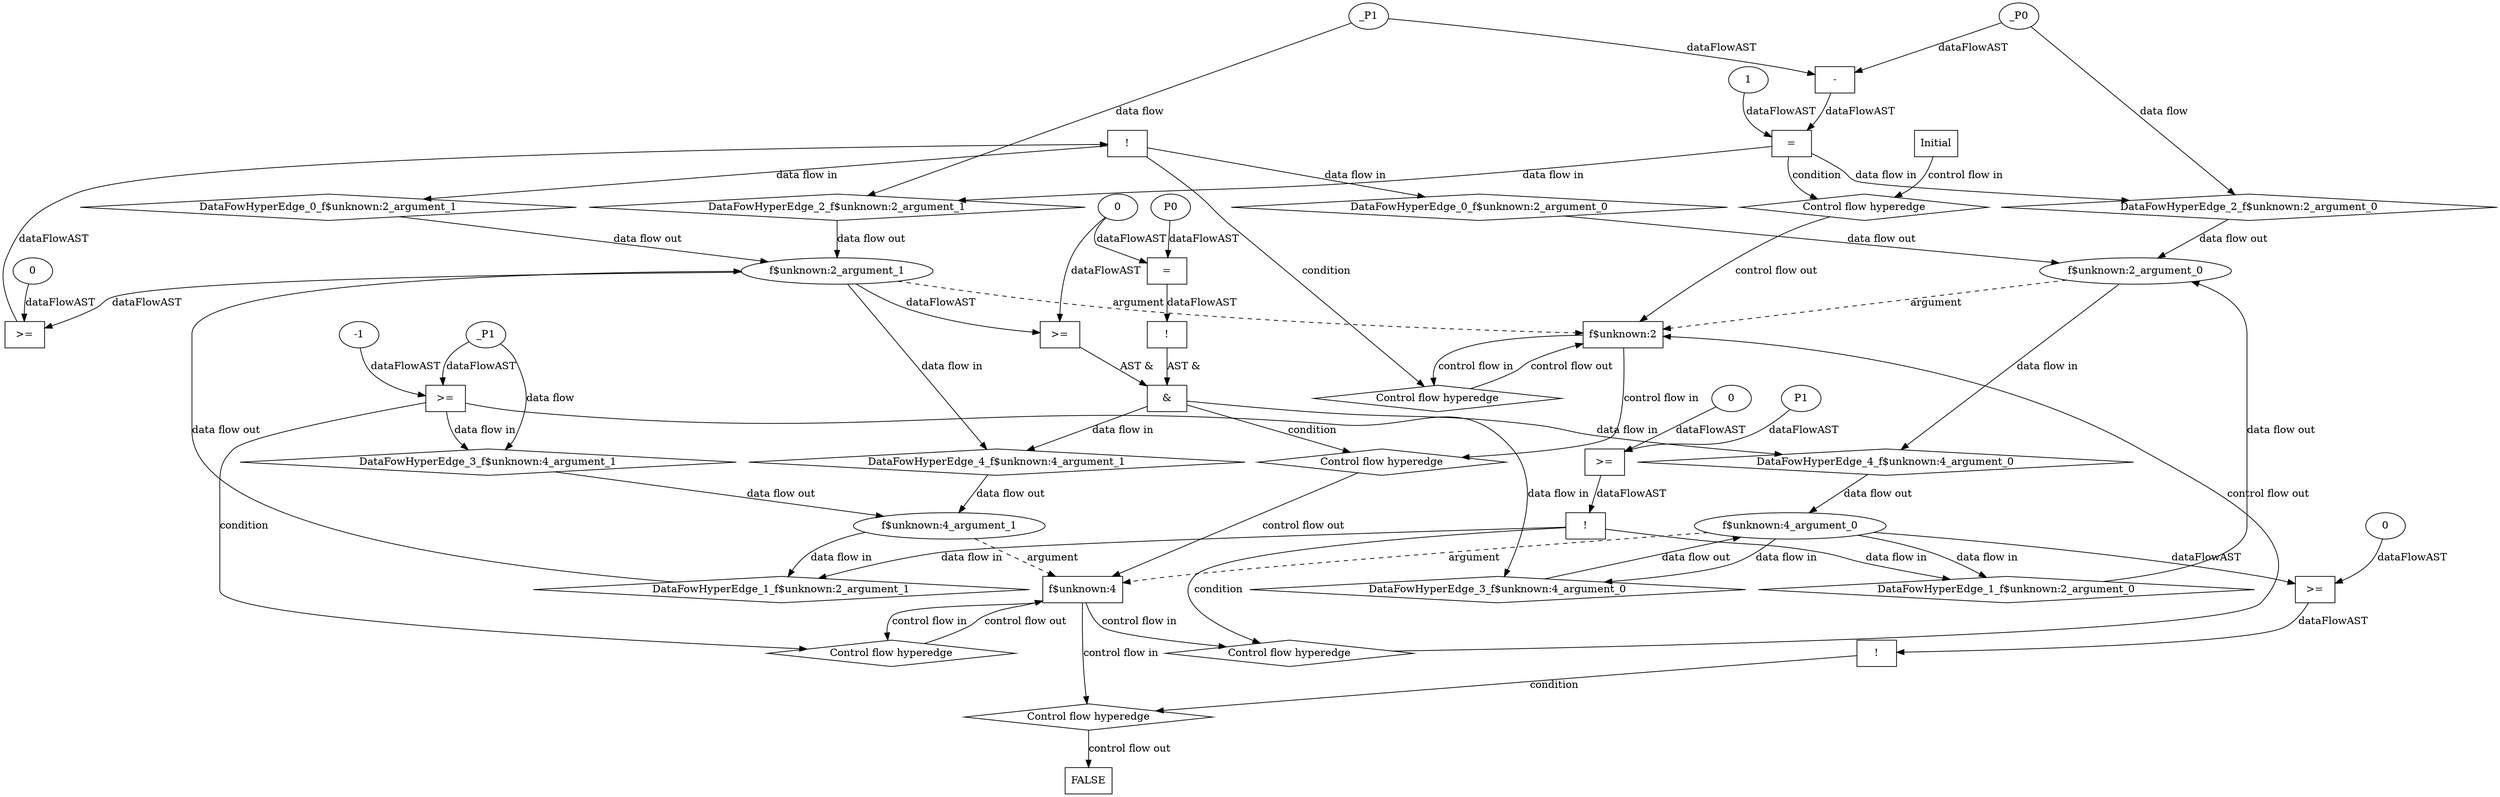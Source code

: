 digraph dag {
"f$unknown:2" [label="f$unknown:2" nodeName="f$unknown:2" class=cfn  shape="rect"];
"f$unknown:4" [label="f$unknown:4" nodeName="f$unknown:4" class=cfn  shape="rect"];
FALSE [label="FALSE" nodeName=FALSE class=cfn  shape="rect"];
Initial [label="Initial" nodeName=Initial class=cfn  shape="rect"];
ControlFowHyperEdge_0 [label="Control flow hyperedge" nodeName=ControlFowHyperEdge_0 class=controlFlowHyperEdge shape="diamond"];
"f$unknown:2" -> ControlFowHyperEdge_0 [label="control flow in"]
ControlFowHyperEdge_0 -> "f$unknown:2" [label="control flow out"]
ControlFowHyperEdge_1 [label="Control flow hyperedge" nodeName=ControlFowHyperEdge_1 class=controlFlowHyperEdge shape="diamond"];
"f$unknown:4" -> ControlFowHyperEdge_1 [label="control flow in"]
ControlFowHyperEdge_1 -> "f$unknown:2" [label="control flow out"]
ControlFowHyperEdge_2 [label="Control flow hyperedge" nodeName=ControlFowHyperEdge_2 class=controlFlowHyperEdge shape="diamond"];
"Initial" -> ControlFowHyperEdge_2 [label="control flow in"]
ControlFowHyperEdge_2 -> "f$unknown:2" [label="control flow out"]
ControlFowHyperEdge_3 [label="Control flow hyperedge" nodeName=ControlFowHyperEdge_3 class=controlFlowHyperEdge shape="diamond"];
"f$unknown:4" -> ControlFowHyperEdge_3 [label="control flow in"]
ControlFowHyperEdge_3 -> "f$unknown:4" [label="control flow out"]
ControlFowHyperEdge_4 [label="Control flow hyperedge" nodeName=ControlFowHyperEdge_4 class=controlFlowHyperEdge shape="diamond"];
"f$unknown:2" -> ControlFowHyperEdge_4 [label="control flow in"]
ControlFowHyperEdge_4 -> "f$unknown:4" [label="control flow out"]
ControlFowHyperEdge_5 [label="Control flow hyperedge" nodeName=ControlFowHyperEdge_5 class=controlFlowHyperEdge shape="diamond"];
"f$unknown:4" -> ControlFowHyperEdge_5 [label="control flow in"]
ControlFowHyperEdge_5 -> "FALSE" [label="control flow out"]
"f$unknown:2_argument_0" [label="f$unknown:2_argument_0" nodeName=argument0 class=argument  head="f$unknown:2" shape="oval"];
"f$unknown:2_argument_0" -> "f$unknown:2"[label="argument" style="dashed"]
"f$unknown:2_argument_1" [label="f$unknown:2_argument_1" nodeName=argument1 class=argument  head="f$unknown:2" shape="oval"];
"f$unknown:2_argument_1" -> "f$unknown:2"[label="argument" style="dashed"]
"f$unknown:4_argument_0" [label="f$unknown:4_argument_0" nodeName=argument0 class=argument  head="f$unknown:4" shape="oval"];
"f$unknown:4_argument_0" -> "f$unknown:4"[label="argument" style="dashed"]
"f$unknown:4_argument_1" [label="f$unknown:4_argument_1" nodeName=argument1 class=argument  head="f$unknown:4" shape="oval"];
"f$unknown:4_argument_1" -> "f$unknown:4"[label="argument" style="dashed"]

"xxxf$unknown:2___f$unknown:2_0xxxguard_0_node_0" [label="!" nodeName="xxxf$unknown:2___f$unknown:2_0xxxguard_0_node_0" class=Operator shape="rect"];
"xxxf$unknown:2___f$unknown:2_0xxxguard_0_node_1" [label=">=" nodeName="xxxf$unknown:2___f$unknown:2_0xxxguard_0_node_1" class=Operator  shape="rect"];
"xxxf$unknown:2___f$unknown:2_0xxxguard_0_node_3" [label="0" nodeName="xxxf$unknown:2___f$unknown:2_0xxxguard_0_node_3" class=Literal ];
"xxxf$unknown:2___f$unknown:2_0xxxguard_0_node_1" -> "xxxf$unknown:2___f$unknown:2_0xxxguard_0_node_0"[label="dataFlowAST"]
"f$unknown:2_argument_1" -> "xxxf$unknown:2___f$unknown:2_0xxxguard_0_node_1"[label="dataFlowAST"]
"xxxf$unknown:2___f$unknown:2_0xxxguard_0_node_3" -> "xxxf$unknown:2___f$unknown:2_0xxxguard_0_node_1"[label="dataFlowAST"]

"xxxf$unknown:2___f$unknown:2_0xxxguard_0_node_0" -> "ControlFowHyperEdge_0" [label="condition"];
"xxxf$unknown:2___f$unknown:4_1xxxguard_0_node_0" [label="!" nodeName="xxxf$unknown:2___f$unknown:4_1xxxguard_0_node_0" class=Operator shape="rect"];
"xxxf$unknown:2___f$unknown:4_1xxxguard_0_node_1" [label=">=" nodeName="xxxf$unknown:2___f$unknown:4_1xxxguard_0_node_1" class=Operator  shape="rect"];
"xxxf$unknown:2___f$unknown:4_1xxxguard_0_node_2" [label="P1" nodeName="xxxf$unknown:2___f$unknown:4_1xxxguard_0_node_2" class=Constant ];
"xxxf$unknown:2___f$unknown:4_1xxxguard_0_node_3" [label="0" nodeName="xxxf$unknown:2___f$unknown:4_1xxxguard_0_node_3" class=Literal ];
"xxxf$unknown:2___f$unknown:4_1xxxguard_0_node_1" -> "xxxf$unknown:2___f$unknown:4_1xxxguard_0_node_0"[label="dataFlowAST"]
"xxxf$unknown:2___f$unknown:4_1xxxguard_0_node_2" -> "xxxf$unknown:2___f$unknown:4_1xxxguard_0_node_1"[label="dataFlowAST"]
"xxxf$unknown:2___f$unknown:4_1xxxguard_0_node_3" -> "xxxf$unknown:2___f$unknown:4_1xxxguard_0_node_1"[label="dataFlowAST"]

"xxxf$unknown:2___f$unknown:4_1xxxguard_0_node_0" -> "ControlFowHyperEdge_1" [label="condition"];
"xxxf$unknown:2___Initial_2xxxguard_0_node_0" [label="=" nodeName="xxxf$unknown:2___Initial_2xxxguard_0_node_0" class=Operator  shape="rect"];
"xxxf$unknown:2___Initial_2xxxguard_0_node_1" [label="-" nodeName="xxxf$unknown:2___Initial_2xxxguard_0_node_1" class= Operator shape="rect"];
"xxxf$unknown:2___Initial_2xxxguard_0_node_4" [label="1" nodeName="xxxf$unknown:2___Initial_2xxxguard_0_node_4" class=Literal ];
"xxxf$unknown:2___Initial_2xxxguard_0_node_1" -> "xxxf$unknown:2___Initial_2xxxguard_0_node_0"[label="dataFlowAST"]
"xxxf$unknown:2___Initial_2xxxguard_0_node_4" -> "xxxf$unknown:2___Initial_2xxxguard_0_node_0"[label="dataFlowAST"]
"xxxf$unknown:2___Initial_2xxxdataFlow_0_node_0" -> "xxxf$unknown:2___Initial_2xxxguard_0_node_1"[label="dataFlowAST"]
"xxxf$unknown:2___Initial_2xxxdataFlow1_node_0" -> "xxxf$unknown:2___Initial_2xxxguard_0_node_1"[label="dataFlowAST"]

"xxxf$unknown:2___Initial_2xxxguard_0_node_0" -> "ControlFowHyperEdge_2" [label="condition"];
"xxxf$unknown:2___Initial_2xxxdataFlow_0_node_0" [label="_P0" nodeName="xxxf$unknown:2___Initial_2xxxdataFlow_0_node_0" class=Constant ];

"xxxf$unknown:2___Initial_2xxxdataFlow_0_node_0" -> "DataFowHyperEdge_2_f$unknown:2_argument_0" [label="data flow"];
"xxxf$unknown:2___Initial_2xxxdataFlow1_node_0" [label="_P1" nodeName="xxxf$unknown:2___Initial_2xxxdataFlow1_node_0" class=Constant ];

"xxxf$unknown:2___Initial_2xxxdataFlow1_node_0" -> "DataFowHyperEdge_2_f$unknown:2_argument_1" [label="data flow"];
"xxxf$unknown:4___f$unknown:4_3xxxguard_0_node_0" [label=">=" nodeName="xxxf$unknown:4___f$unknown:4_3xxxguard_0_node_0" class=Operator  shape="rect"];
"xxxf$unknown:4___f$unknown:4_3xxxguard_0_node_1" [label="-1" nodeName="xxxf$unknown:4___f$unknown:4_3xxxguard_0_node_1" class=Literal ];
"xxxf$unknown:4___f$unknown:4_3xxxguard_0_node_1" -> "xxxf$unknown:4___f$unknown:4_3xxxguard_0_node_0"[label="dataFlowAST"]
"xxxf$unknown:4___f$unknown:4_3xxxdataFlow_0_node_0" -> "xxxf$unknown:4___f$unknown:4_3xxxguard_0_node_0"[label="dataFlowAST"]

"xxxf$unknown:4___f$unknown:4_3xxxguard_0_node_0" -> "ControlFowHyperEdge_3" [label="condition"];
"xxxf$unknown:4___f$unknown:4_3xxxdataFlow_0_node_0" [label="_P1" nodeName="xxxf$unknown:4___f$unknown:4_3xxxdataFlow_0_node_0" class=Constant ];

"xxxf$unknown:4___f$unknown:4_3xxxdataFlow_0_node_0" -> "DataFowHyperEdge_3_f$unknown:4_argument_1" [label="data flow"];
"xxxf$unknown:4___f$unknown:2_4xxx_and" [label="&" nodeName="xxxf$unknown:4___f$unknown:2_4xxx_and" class=Operator shape="rect"];
"xxxf$unknown:4___f$unknown:2_4xxxguard_0_node_0" [label="!" nodeName="xxxf$unknown:4___f$unknown:2_4xxxguard_0_node_0" class=Operator shape="rect"];
"xxxf$unknown:4___f$unknown:2_4xxxguard_0_node_1" [label="=" nodeName="xxxf$unknown:4___f$unknown:2_4xxxguard_0_node_1" class=Operator  shape="rect"];
"xxxf$unknown:4___f$unknown:2_4xxxguard_0_node_2" [label="P0" nodeName="xxxf$unknown:4___f$unknown:2_4xxxguard_0_node_2" class=Constant ];
"xxxf$unknown:4___f$unknown:2_4xxxguard_0_node_3" [label="0" nodeName="xxxf$unknown:4___f$unknown:2_4xxxguard_0_node_3" class=Literal ];
"xxxf$unknown:4___f$unknown:2_4xxxguard_0_node_1" -> "xxxf$unknown:4___f$unknown:2_4xxxguard_0_node_0"[label="dataFlowAST"]
"xxxf$unknown:4___f$unknown:2_4xxxguard_0_node_2" -> "xxxf$unknown:4___f$unknown:2_4xxxguard_0_node_1"[label="dataFlowAST"]
"xxxf$unknown:4___f$unknown:2_4xxxguard_0_node_3" -> "xxxf$unknown:4___f$unknown:2_4xxxguard_0_node_1"[label="dataFlowAST"]

"xxxf$unknown:4___f$unknown:2_4xxxguard_0_node_0" -> "xxxf$unknown:4___f$unknown:2_4xxx_and" [label="AST &"];
"xxxf$unknown:4___f$unknown:2_4xxxguard1_node_0" [label=">=" nodeName="xxxf$unknown:4___f$unknown:2_4xxxguard1_node_0" class=Operator  shape="rect"];
"f$unknown:2_argument_1" -> "xxxf$unknown:4___f$unknown:2_4xxxguard1_node_0"[label="dataFlowAST"]
"xxxf$unknown:4___f$unknown:2_4xxxguard_0_node_3" -> "xxxf$unknown:4___f$unknown:2_4xxxguard1_node_0"[label="dataFlowAST"]

"xxxf$unknown:4___f$unknown:2_4xxxguard1_node_0" -> "xxxf$unknown:4___f$unknown:2_4xxx_and" [label="AST &"];
"xxxf$unknown:4___f$unknown:2_4xxx_and" -> "ControlFowHyperEdge_4" [label="condition"];
"xxxFALSE___f$unknown:4_5xxxguard_0_node_0" [label="!" nodeName="xxxFALSE___f$unknown:4_5xxxguard_0_node_0" class=Operator shape="rect"];
"xxxFALSE___f$unknown:4_5xxxguard_0_node_1" [label=">=" nodeName="xxxFALSE___f$unknown:4_5xxxguard_0_node_1" class=Operator  shape="rect"];
"xxxFALSE___f$unknown:4_5xxxguard_0_node_3" [label="0" nodeName="xxxFALSE___f$unknown:4_5xxxguard_0_node_3" class=Literal ];
"xxxFALSE___f$unknown:4_5xxxguard_0_node_1" -> "xxxFALSE___f$unknown:4_5xxxguard_0_node_0"[label="dataFlowAST"]
"f$unknown:4_argument_0" -> "xxxFALSE___f$unknown:4_5xxxguard_0_node_1"[label="dataFlowAST"]
"xxxFALSE___f$unknown:4_5xxxguard_0_node_3" -> "xxxFALSE___f$unknown:4_5xxxguard_0_node_1"[label="dataFlowAST"]

"xxxFALSE___f$unknown:4_5xxxguard_0_node_0" -> "ControlFowHyperEdge_5" [label="condition"];
"DataFowHyperEdge_0_f$unknown:2_argument_0" [label="DataFowHyperEdge_0_f$unknown:2_argument_0" nodeName="DataFowHyperEdge_0_f$unknown:2_argument_0" class=DataFlowHyperedge shape="diamond"];
"DataFowHyperEdge_0_f$unknown:2_argument_0" -> "f$unknown:2_argument_0"[label="data flow out"]
"xxxf$unknown:2___f$unknown:2_0xxxguard_0_node_0" -> "DataFowHyperEdge_0_f$unknown:2_argument_0"[label="data flow in"]
"DataFowHyperEdge_0_f$unknown:2_argument_1" [label="DataFowHyperEdge_0_f$unknown:2_argument_1" nodeName="DataFowHyperEdge_0_f$unknown:2_argument_1" class=DataFlowHyperedge shape="diamond"];
"DataFowHyperEdge_0_f$unknown:2_argument_1" -> "f$unknown:2_argument_1"[label="data flow out"]
"xxxf$unknown:2___f$unknown:2_0xxxguard_0_node_0" -> "DataFowHyperEdge_0_f$unknown:2_argument_1"[label="data flow in"]
"DataFowHyperEdge_1_f$unknown:2_argument_0" [label="DataFowHyperEdge_1_f$unknown:2_argument_0" nodeName="DataFowHyperEdge_1_f$unknown:2_argument_0" class=DataFlowHyperedge shape="diamond"];
"DataFowHyperEdge_1_f$unknown:2_argument_0" -> "f$unknown:2_argument_0"[label="data flow out"]
"xxxf$unknown:2___f$unknown:4_1xxxguard_0_node_0" -> "DataFowHyperEdge_1_f$unknown:2_argument_0"[label="data flow in"]
"DataFowHyperEdge_1_f$unknown:2_argument_1" [label="DataFowHyperEdge_1_f$unknown:2_argument_1" nodeName="DataFowHyperEdge_1_f$unknown:2_argument_1" class=DataFlowHyperedge shape="diamond"];
"DataFowHyperEdge_1_f$unknown:2_argument_1" -> "f$unknown:2_argument_1"[label="data flow out"]
"xxxf$unknown:2___f$unknown:4_1xxxguard_0_node_0" -> "DataFowHyperEdge_1_f$unknown:2_argument_1"[label="data flow in"]
"DataFowHyperEdge_2_f$unknown:2_argument_0" [label="DataFowHyperEdge_2_f$unknown:2_argument_0" nodeName="DataFowHyperEdge_2_f$unknown:2_argument_0" class=DataFlowHyperedge shape="diamond"];
"DataFowHyperEdge_2_f$unknown:2_argument_0" -> "f$unknown:2_argument_0"[label="data flow out"]
"xxxf$unknown:2___Initial_2xxxguard_0_node_0" -> "DataFowHyperEdge_2_f$unknown:2_argument_0"[label="data flow in"]
"DataFowHyperEdge_2_f$unknown:2_argument_1" [label="DataFowHyperEdge_2_f$unknown:2_argument_1" nodeName="DataFowHyperEdge_2_f$unknown:2_argument_1" class=DataFlowHyperedge shape="diamond"];
"DataFowHyperEdge_2_f$unknown:2_argument_1" -> "f$unknown:2_argument_1"[label="data flow out"]
"xxxf$unknown:2___Initial_2xxxguard_0_node_0" -> "DataFowHyperEdge_2_f$unknown:2_argument_1"[label="data flow in"]
"DataFowHyperEdge_3_f$unknown:4_argument_0" [label="DataFowHyperEdge_3_f$unknown:4_argument_0" nodeName="DataFowHyperEdge_3_f$unknown:4_argument_0" class=DataFlowHyperedge shape="diamond"];
"DataFowHyperEdge_3_f$unknown:4_argument_0" -> "f$unknown:4_argument_0"[label="data flow out"]
"xxxf$unknown:4___f$unknown:4_3xxxguard_0_node_0" -> "DataFowHyperEdge_3_f$unknown:4_argument_0"[label="data flow in"]
"DataFowHyperEdge_3_f$unknown:4_argument_1" [label="DataFowHyperEdge_3_f$unknown:4_argument_1" nodeName="DataFowHyperEdge_3_f$unknown:4_argument_1" class=DataFlowHyperedge shape="diamond"];
"DataFowHyperEdge_3_f$unknown:4_argument_1" -> "f$unknown:4_argument_1"[label="data flow out"]
"xxxf$unknown:4___f$unknown:4_3xxxguard_0_node_0" -> "DataFowHyperEdge_3_f$unknown:4_argument_1"[label="data flow in"]
"DataFowHyperEdge_4_f$unknown:4_argument_0" [label="DataFowHyperEdge_4_f$unknown:4_argument_0" nodeName="DataFowHyperEdge_4_f$unknown:4_argument_0" class=DataFlowHyperedge shape="diamond"];
"DataFowHyperEdge_4_f$unknown:4_argument_0" -> "f$unknown:4_argument_0"[label="data flow out"]
"xxxf$unknown:4___f$unknown:2_4xxx_and" -> "DataFowHyperEdge_4_f$unknown:4_argument_0"[label="data flow in"]
"DataFowHyperEdge_4_f$unknown:4_argument_1" [label="DataFowHyperEdge_4_f$unknown:4_argument_1" nodeName="DataFowHyperEdge_4_f$unknown:4_argument_1" class=DataFlowHyperedge shape="diamond"];
"DataFowHyperEdge_4_f$unknown:4_argument_1" -> "f$unknown:4_argument_1"[label="data flow out"]
"xxxf$unknown:4___f$unknown:2_4xxx_and" -> "DataFowHyperEdge_4_f$unknown:4_argument_1"[label="data flow in"]
"f$unknown:4_argument_0" -> "DataFowHyperEdge_1_f$unknown:2_argument_0"[label="data flow in"]
"f$unknown:4_argument_1" -> "DataFowHyperEdge_1_f$unknown:2_argument_1"[label="data flow in"]
"f$unknown:4_argument_0" -> "DataFowHyperEdge_3_f$unknown:4_argument_0"[label="data flow in"]
"f$unknown:2_argument_0" -> "DataFowHyperEdge_4_f$unknown:4_argument_0"[label="data flow in"]
"f$unknown:2_argument_1" -> "DataFowHyperEdge_4_f$unknown:4_argument_1"[label="data flow in"]




}
